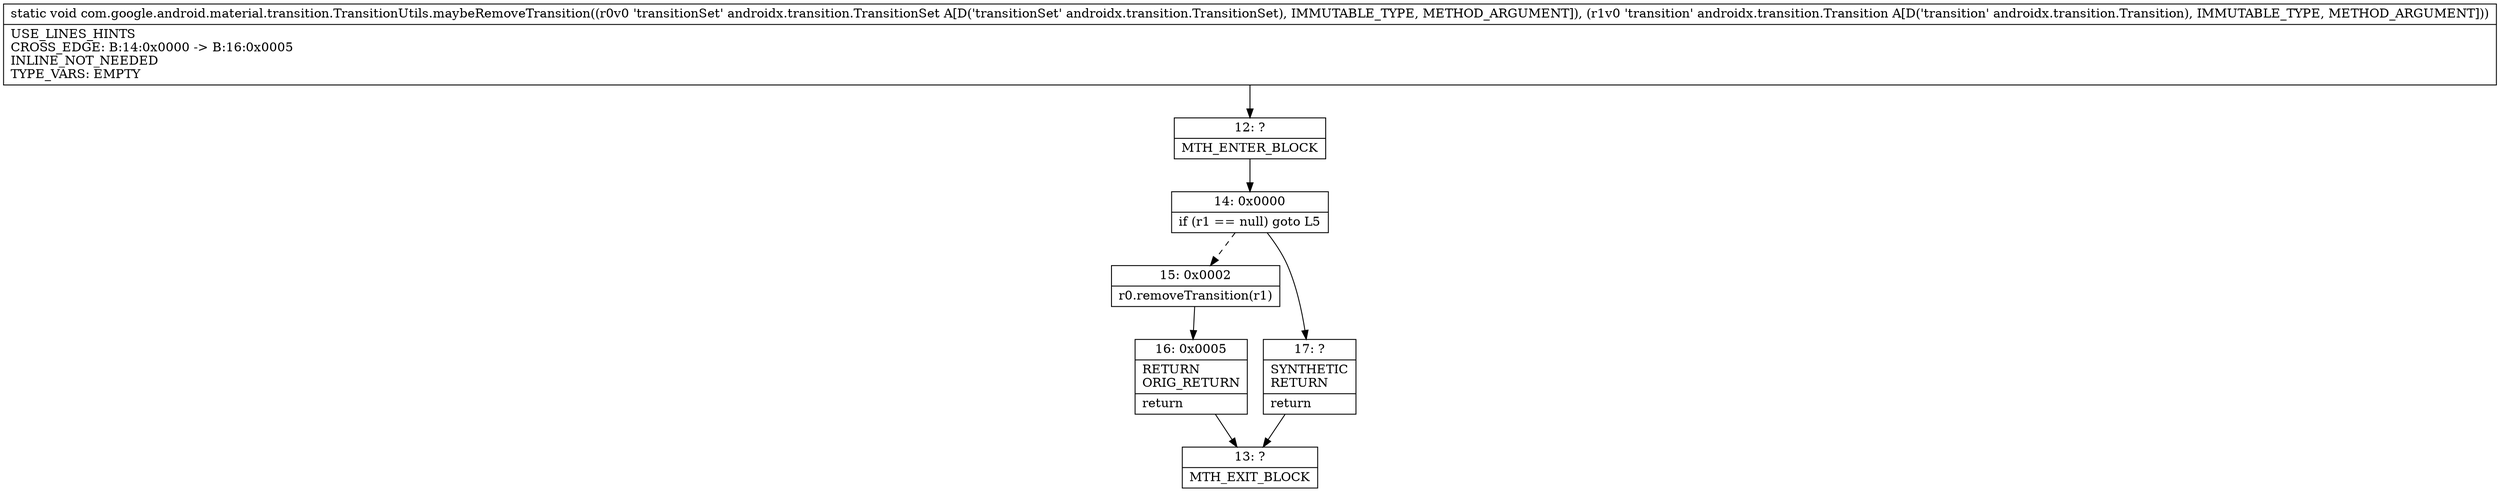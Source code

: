 digraph "CFG forcom.google.android.material.transition.TransitionUtils.maybeRemoveTransition(Landroidx\/transition\/TransitionSet;Landroidx\/transition\/Transition;)V" {
Node_12 [shape=record,label="{12\:\ ?|MTH_ENTER_BLOCK\l}"];
Node_14 [shape=record,label="{14\:\ 0x0000|if (r1 == null) goto L5\l}"];
Node_15 [shape=record,label="{15\:\ 0x0002|r0.removeTransition(r1)\l}"];
Node_16 [shape=record,label="{16\:\ 0x0005|RETURN\lORIG_RETURN\l|return\l}"];
Node_13 [shape=record,label="{13\:\ ?|MTH_EXIT_BLOCK\l}"];
Node_17 [shape=record,label="{17\:\ ?|SYNTHETIC\lRETURN\l|return\l}"];
MethodNode[shape=record,label="{static void com.google.android.material.transition.TransitionUtils.maybeRemoveTransition((r0v0 'transitionSet' androidx.transition.TransitionSet A[D('transitionSet' androidx.transition.TransitionSet), IMMUTABLE_TYPE, METHOD_ARGUMENT]), (r1v0 'transition' androidx.transition.Transition A[D('transition' androidx.transition.Transition), IMMUTABLE_TYPE, METHOD_ARGUMENT]))  | USE_LINES_HINTS\lCROSS_EDGE: B:14:0x0000 \-\> B:16:0x0005\lINLINE_NOT_NEEDED\lTYPE_VARS: EMPTY\l}"];
MethodNode -> Node_12;Node_12 -> Node_14;
Node_14 -> Node_15[style=dashed];
Node_14 -> Node_17;
Node_15 -> Node_16;
Node_16 -> Node_13;
Node_17 -> Node_13;
}

